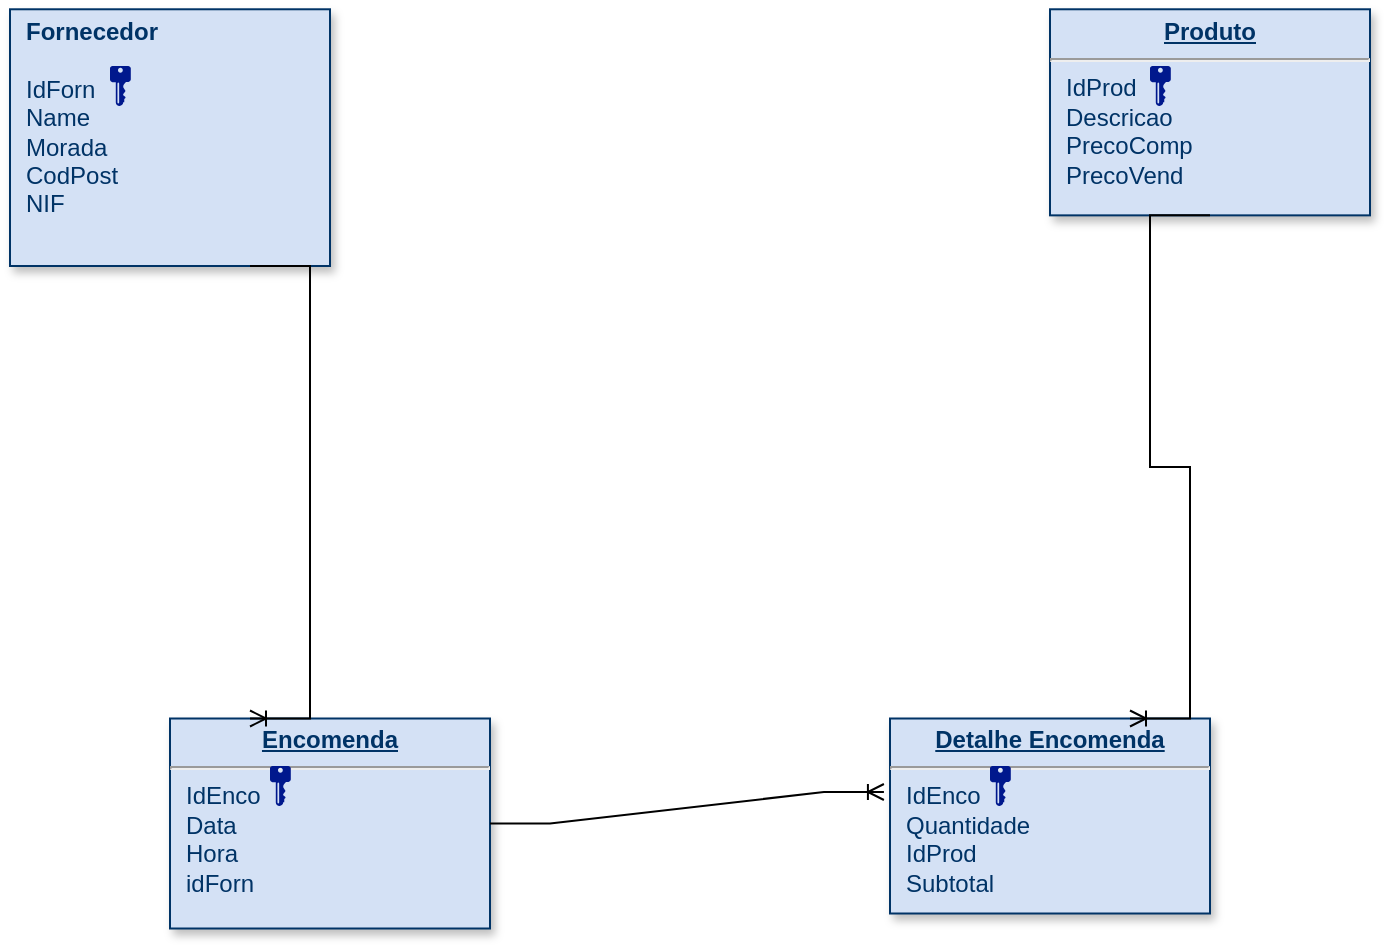 <mxfile version="21.1.2" type="device">
  <diagram name="Page-1" id="efa7a0a1-bf9b-a30e-e6df-94a7791c09e9">
    <mxGraphModel dx="1434" dy="788" grid="1" gridSize="10" guides="1" tooltips="1" connect="1" arrows="1" fold="1" page="1" pageScale="1" pageWidth="826" pageHeight="1169" background="none" math="0" shadow="0">
      <root>
        <mxCell id="0" />
        <mxCell id="1" parent="0" />
        <mxCell id="20" value="&lt;p style=&quot;margin: 0px; margin-top: 4px; text-align: center; text-decoration: underline;&quot;&gt;&lt;b&gt;Detalhe Encomenda&lt;/b&gt;&lt;/p&gt;&lt;hr&gt;&lt;p style=&quot;margin: 0px; margin-left: 8px;&quot;&gt;&lt;span style=&quot;background-color: initial;&quot;&gt;IdEnco&lt;/span&gt;&lt;br&gt;&lt;/p&gt;&lt;p style=&quot;margin: 0px; margin-left: 8px;&quot;&gt;Quantidade&lt;/p&gt;&lt;p style=&quot;margin: 0px; margin-left: 8px;&quot;&gt;IdProd&lt;/p&gt;&lt;p style=&quot;margin: 0px; margin-left: 8px;&quot;&gt;Subtotal&lt;/p&gt;" style="verticalAlign=top;align=left;overflow=fill;fontSize=12;fontFamily=Helvetica;html=1;strokeColor=#003366;shadow=1;fillColor=#D4E1F5;fontColor=#003366" parent="1" vertex="1">
          <mxGeometry x="480" y="376.25" width="160" height="97.5" as="geometry" />
        </mxCell>
        <mxCell id="21" value="&lt;p style=&quot;margin: 0px; margin-top: 4px; text-align: center; text-decoration: underline;&quot;&gt;&lt;strong&gt;Encomenda&lt;/strong&gt;&lt;/p&gt;&lt;hr&gt;&lt;p style=&quot;margin: 0px; margin-left: 8px;&quot;&gt;IdEnco&lt;/p&gt;&lt;p style=&quot;margin: 0px; margin-left: 8px;&quot;&gt;Data&lt;/p&gt;&lt;p style=&quot;margin: 0px; margin-left: 8px;&quot;&gt;Hora&lt;/p&gt;&lt;p style=&quot;margin: 0px; margin-left: 8px;&quot;&gt;idForn&lt;/p&gt;&lt;p style=&quot;margin: 0px; margin-left: 8px;&quot;&gt;&lt;br&gt;&lt;/p&gt;" style="verticalAlign=top;align=left;overflow=fill;fontSize=12;fontFamily=Helvetica;html=1;strokeColor=#003366;shadow=1;fillColor=#D4E1F5;fontColor=#003366" parent="1" vertex="1">
          <mxGeometry x="120" y="376.25" width="160" height="105" as="geometry" />
        </mxCell>
        <mxCell id="24" value="&lt;p style=&quot;margin: 0px; margin-top: 4px; text-align: center; text-decoration: underline;&quot;&gt;&lt;b&gt;Produto&lt;/b&gt;&lt;/p&gt;&lt;hr&gt;&lt;p style=&quot;margin: 0px; margin-left: 8px;&quot;&gt;IdProd&lt;/p&gt;&lt;p style=&quot;margin: 0px; margin-left: 8px;&quot;&gt;Descricao&lt;/p&gt;&lt;p style=&quot;margin: 0px; margin-left: 8px;&quot;&gt;PrecoComp&lt;/p&gt;&lt;p style=&quot;margin: 0px; margin-left: 8px;&quot;&gt;PrecoVend&lt;/p&gt;&lt;p style=&quot;margin: 0px; margin-left: 8px;&quot;&gt;&lt;br&gt;&lt;/p&gt;" style="verticalAlign=top;align=left;overflow=fill;fontSize=12;fontFamily=Helvetica;html=1;strokeColor=#003366;shadow=1;fillColor=#D4E1F5;fontColor=#003366" parent="1" vertex="1">
          <mxGeometry x="560" y="21.64" width="160" height="103.04" as="geometry" />
        </mxCell>
        <mxCell id="25" value="&lt;p style=&quot;margin: 0px; margin-top: 4px; text-align: center; text-decoration: underline;&quot;&gt;&lt;/p&gt;&lt;p style=&quot;margin: 0px; margin-left: 8px;&quot;&gt;&lt;b&gt;Fornecedor&lt;/b&gt;&lt;/p&gt;&lt;p style=&quot;margin: 0px; margin-left: 8px;&quot;&gt;&lt;b&gt;&lt;br&gt;&lt;/b&gt;&lt;/p&gt;&lt;p style=&quot;margin: 0px; margin-left: 8px;&quot;&gt;IdForn&lt;/p&gt;&lt;p style=&quot;margin: 0px; margin-left: 8px;&quot;&gt;Name&lt;/p&gt;&lt;p style=&quot;margin: 0px; margin-left: 8px;&quot;&gt;Morada&lt;/p&gt;&lt;p style=&quot;margin: 0px; margin-left: 8px;&quot;&gt;CodPost&lt;/p&gt;&lt;p style=&quot;margin: 0px; margin-left: 8px;&quot;&gt;NIF&lt;/p&gt;" style="verticalAlign=top;align=left;overflow=fill;fontSize=12;fontFamily=Helvetica;html=1;strokeColor=#003366;shadow=1;fillColor=#D4E1F5;fontColor=#003366" parent="1" vertex="1">
          <mxGeometry x="40" y="21.64" width="160" height="128.36" as="geometry" />
        </mxCell>
        <mxCell id="AjE6-sqEKGMqsKhuXHKp-136" value="" style="sketch=0;aspect=fixed;pointerEvents=1;shadow=0;dashed=0;html=1;strokeColor=none;labelPosition=center;verticalLabelPosition=bottom;verticalAlign=top;align=center;fillColor=#00188D;shape=mxgraph.mscae.enterprise.key_permissions" vertex="1" parent="1">
          <mxGeometry x="530" y="400" width="10.4" height="20" as="geometry" />
        </mxCell>
        <mxCell id="AjE6-sqEKGMqsKhuXHKp-139" value="" style="sketch=0;aspect=fixed;pointerEvents=1;shadow=0;dashed=0;html=1;strokeColor=none;labelPosition=center;verticalLabelPosition=bottom;verticalAlign=top;align=center;fillColor=#00188D;shape=mxgraph.mscae.enterprise.key_permissions" vertex="1" parent="1">
          <mxGeometry x="610" y="50" width="10.4" height="20" as="geometry" />
        </mxCell>
        <mxCell id="AjE6-sqEKGMqsKhuXHKp-140" value="" style="sketch=0;aspect=fixed;pointerEvents=1;shadow=0;dashed=0;html=1;strokeColor=none;labelPosition=center;verticalLabelPosition=bottom;verticalAlign=top;align=center;fillColor=#00188D;shape=mxgraph.mscae.enterprise.key_permissions" vertex="1" parent="1">
          <mxGeometry x="170" y="400" width="10.4" height="20" as="geometry" />
        </mxCell>
        <mxCell id="AjE6-sqEKGMqsKhuXHKp-141" value="" style="sketch=0;aspect=fixed;pointerEvents=1;shadow=0;dashed=0;html=1;strokeColor=none;labelPosition=center;verticalLabelPosition=bottom;verticalAlign=top;align=center;fillColor=#00188D;shape=mxgraph.mscae.enterprise.key_permissions" vertex="1" parent="1">
          <mxGeometry x="90" y="50" width="10.4" height="20" as="geometry" />
        </mxCell>
        <mxCell id="AjE6-sqEKGMqsKhuXHKp-152" value="" style="edgeStyle=entityRelationEdgeStyle;fontSize=12;html=1;endArrow=ERoneToMany;rounded=0;exitX=0.5;exitY=1;exitDx=0;exitDy=0;entryX=0.75;entryY=0;entryDx=0;entryDy=0;" edge="1" parent="1" source="24" target="20">
          <mxGeometry width="100" height="100" relative="1" as="geometry">
            <mxPoint x="680" y="300" as="sourcePoint" />
            <mxPoint x="780" y="200" as="targetPoint" />
          </mxGeometry>
        </mxCell>
        <mxCell id="AjE6-sqEKGMqsKhuXHKp-154" value="" style="edgeStyle=entityRelationEdgeStyle;fontSize=12;html=1;endArrow=ERoneToMany;rounded=0;exitX=1;exitY=0.5;exitDx=0;exitDy=0;entryX=-0.019;entryY=0.377;entryDx=0;entryDy=0;entryPerimeter=0;" edge="1" parent="1" source="21" target="20">
          <mxGeometry width="100" height="100" relative="1" as="geometry">
            <mxPoint x="400" y="120" as="sourcePoint" />
            <mxPoint x="360" y="371" as="targetPoint" />
          </mxGeometry>
        </mxCell>
        <mxCell id="AjE6-sqEKGMqsKhuXHKp-155" value="" style="edgeStyle=entityRelationEdgeStyle;fontSize=12;html=1;endArrow=ERoneToMany;rounded=0;exitX=0.75;exitY=1;exitDx=0;exitDy=0;entryX=0.25;entryY=0;entryDx=0;entryDy=0;" edge="1" parent="1" source="25" target="21">
          <mxGeometry width="100" height="100" relative="1" as="geometry">
            <mxPoint x="90" y="210" as="sourcePoint" />
            <mxPoint x="50" y="461" as="targetPoint" />
          </mxGeometry>
        </mxCell>
      </root>
    </mxGraphModel>
  </diagram>
</mxfile>
